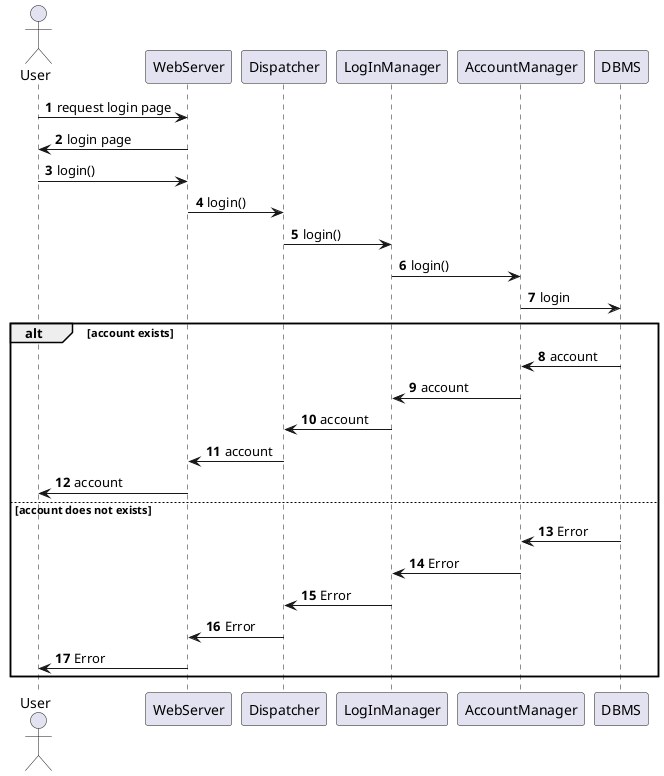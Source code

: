 @startuml

'autonumber
'actor User as U
'participant First_Firewall as FF
'participant WebServer as WS
'participant Second_Firewall as SF
'participant Application_Server as AS
'participant Microservices_Dispatcher as MD
'entity logInInterface as LII
'participant LogInManager as LIM
'participant SearchManager as SM
'participant DBMS as D

'activate U
'activate FF
'activate WS
'activate SF
'activate AS
'U-->FF: logIn(Json( e-mail, password))
'FF-->WS: analizer(socket, Json): Json
'WS-->SF: activeClientAdd(socket)
'SF-->AS: analizer(socket, Json): Json
'AS-->MD: parser(Json): response
'activate MD
'MD-->LII: logInManager.logIn(e-mail, password)
'activate LII
'LII-->LIM: logIn(e-mail, password)
'deactivate LII
'activate LIM
'LIM-->SM: searchUser(e-mail, password): List<Account>
'activate SM
'alt accont exists
'    SM-->D: searchQuery
'    activate D
'    D-->SM: Response
'    deactivate D
'    alt if password correct
'        SM-->LIM: List.count > 0 <<Account found>> and exists Account.password == this.password
'        LIM-->MD: True: account exists and password is correct
'        MD-->AS: access granted
'        AS-->WS: Json(access granted)
'        WS-->U: Information of successed operation
'    else password NOT correct
'        SM-->D: searchQuery
'        activate D
'        D-->SM: Response
'        deactivate D
'        SM-->LIM: List.count > 0 <<Account found>> and exists Account.password != this.password
'        LIM-->MD: False: account does not exists or password is correct
'        MD-->AS: access denied
'        AS-->WS: Json(access denied)
'        WS-->U: Information of Unsuccessful operation
'    end
'else account does not exists
'    SM-->D: searchQuery
'    activate D
'    D-->SM: Response
'    deactivate D
'    SM-->LIM: List.count > 0 <<Account found>> and exists Account.password != this.password
'    LIM-->MD: False: account does not exists or password is correct
'    MD-->AS: access denied
'    AS-->WS: Json(access denied)
'    WS-->U: Information of Unsuccessful operation
'end
'deactivate U
'deactivate FF
'deactivate WS
'deactivate SF
'deactivate AS

autonumber
actor User as U
participant WebServer as WS
participant Dispatcher as MD
participant LogInManager as LIM
participant AccountManager as AM
participant DBMS as D

U -> WS: request login page
WS -> U: login page
U -> WS: login() 
WS -> MD: login()
MD -> LIM: login()
LIM -> AM: login()
AM -> D: login
alt account exists
    D -> AM: account
    AM -> LIM: account
    LIM -> MD: account
    MD -> WS: account
    WS -> U: account
else account does not exists
    D -> AM: Error
    AM -> LIM: Error
    LIM -> MD: Error
    MD -> WS: Error
    WS -> U: Error
end
@enduml